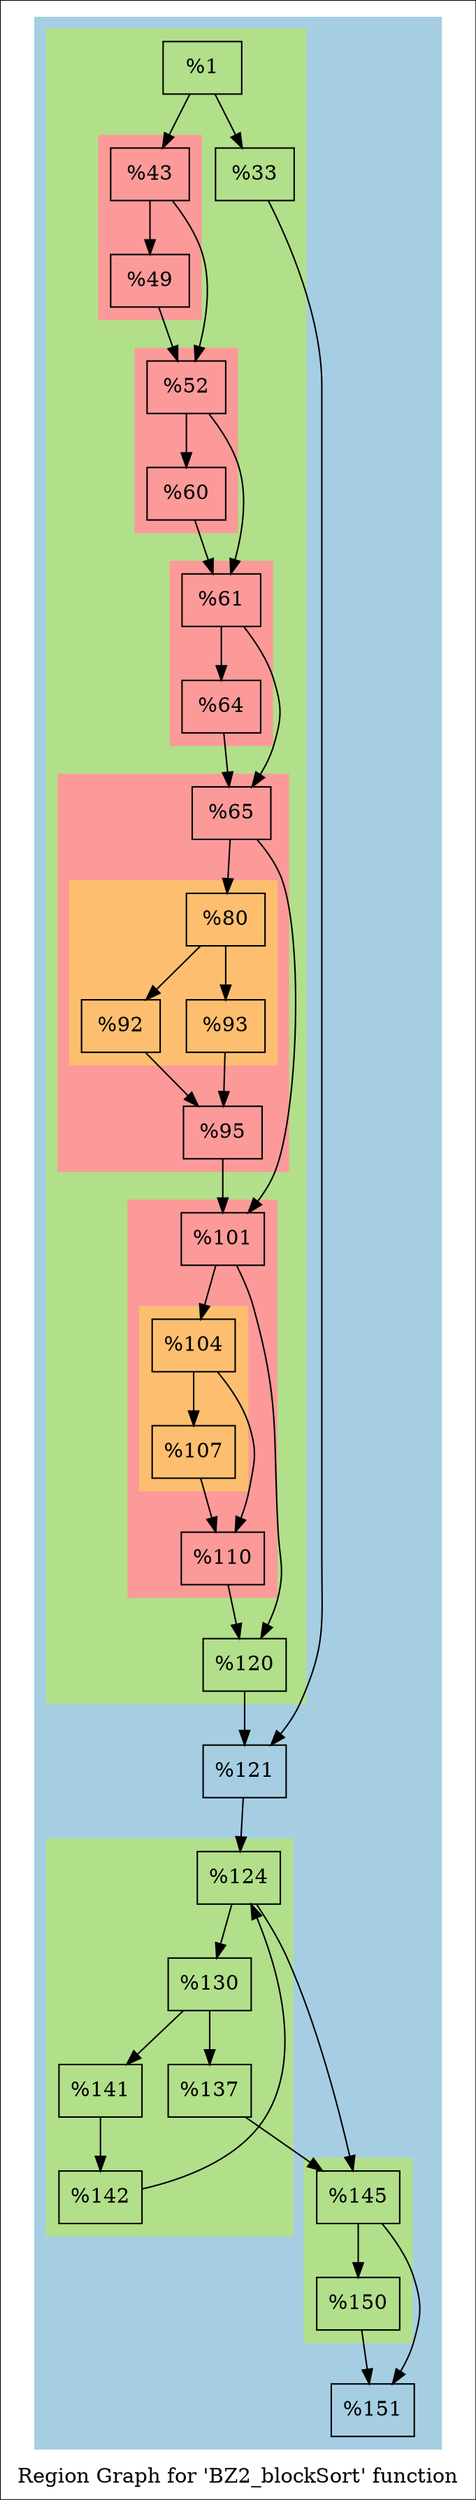 digraph "Region Graph for 'BZ2_blockSort' function" {
	label="Region Graph for 'BZ2_blockSort' function";

	Node0x11419d0 [shape=record,label="{%1}"];
	Node0x11419d0 -> Node0x137e380;
	Node0x11419d0 -> Node0x14499d0;
	Node0x137e380 [shape=record,label="{%33}"];
	Node0x137e380 -> Node0x1351ec0;
	Node0x1351ec0 [shape=record,label="{%121}"];
	Node0x1351ec0 -> Node0x1367d70;
	Node0x1367d70 [shape=record,label="{%124}"];
	Node0x1367d70 -> Node0x1429940;
	Node0x1367d70 -> Node0x1105f10;
	Node0x1429940 [shape=record,label="{%130}"];
	Node0x1429940 -> Node0x13ba240;
	Node0x1429940 -> Node0x1422e80;
	Node0x13ba240 [shape=record,label="{%137}"];
	Node0x13ba240 -> Node0x1105f10;
	Node0x1105f10 [shape=record,label="{%145}"];
	Node0x1105f10 -> Node0x13a7ab0;
	Node0x1105f10 -> Node0x144b5a0;
	Node0x13a7ab0 [shape=record,label="{%151}"];
	Node0x144b5a0 [shape=record,label="{%150}"];
	Node0x144b5a0 -> Node0x13a7ab0;
	Node0x1422e80 [shape=record,label="{%141}"];
	Node0x1422e80 -> Node0x13a9590;
	Node0x13a9590 [shape=record,label="{%142}"];
	Node0x13a9590 -> Node0x1367d70[constraint=false];
	Node0x14499d0 [shape=record,label="{%43}"];
	Node0x14499d0 -> Node0x13955f0;
	Node0x14499d0 -> Node0x1203be0;
	Node0x13955f0 [shape=record,label="{%49}"];
	Node0x13955f0 -> Node0x1203be0;
	Node0x1203be0 [shape=record,label="{%52}"];
	Node0x1203be0 -> Node0x137d0a0;
	Node0x1203be0 -> Node0x1428cf0;
	Node0x137d0a0 [shape=record,label="{%60}"];
	Node0x137d0a0 -> Node0x1428cf0;
	Node0x1428cf0 [shape=record,label="{%61}"];
	Node0x1428cf0 -> Node0x138d4c0;
	Node0x1428cf0 -> Node0x1398940;
	Node0x138d4c0 [shape=record,label="{%64}"];
	Node0x138d4c0 -> Node0x1398940;
	Node0x1398940 [shape=record,label="{%65}"];
	Node0x1398940 -> Node0x137a630;
	Node0x1398940 -> Node0x1435060;
	Node0x137a630 [shape=record,label="{%80}"];
	Node0x137a630 -> Node0x1422ba0;
	Node0x137a630 -> Node0x1435e50;
	Node0x1422ba0 [shape=record,label="{%92}"];
	Node0x1422ba0 -> Node0x1441b60;
	Node0x1441b60 [shape=record,label="{%95}"];
	Node0x1441b60 -> Node0x1435060;
	Node0x1435060 [shape=record,label="{%101}"];
	Node0x1435060 -> Node0x129a330;
	Node0x1435060 -> Node0x13a6580;
	Node0x129a330 [shape=record,label="{%104}"];
	Node0x129a330 -> Node0x138ce70;
	Node0x129a330 -> Node0x13aba60;
	Node0x138ce70 [shape=record,label="{%107}"];
	Node0x138ce70 -> Node0x13aba60;
	Node0x13aba60 [shape=record,label="{%110}"];
	Node0x13aba60 -> Node0x13a6580;
	Node0x13a6580 [shape=record,label="{%120}"];
	Node0x13a6580 -> Node0x1351ec0;
	Node0x1435e50 [shape=record,label="{%93}"];
	Node0x1435e50 -> Node0x1441b60;
	colorscheme = "paired12"
        subgraph cluster_0x145b980 {
          label = "";
          style = filled;
          color = 1
          subgraph cluster_0x1458e50 {
            label = "";
            style = filled;
            color = 3
            subgraph cluster_0x1447380 {
              label = "";
              style = filled;
              color = 5
              Node0x14499d0;
              Node0x13955f0;
            }
            subgraph cluster_0x142a630 {
              label = "";
              style = filled;
              color = 5
              Node0x1203be0;
              Node0x137d0a0;
            }
            subgraph cluster_0x142a190 {
              label = "";
              style = filled;
              color = 5
              Node0x1428cf0;
              Node0x138d4c0;
            }
            subgraph cluster_0x13bad90 {
              label = "";
              style = filled;
              color = 5
              subgraph cluster_0x14595d0 {
                label = "";
                style = filled;
                color = 7
                Node0x137a630;
                Node0x1422ba0;
                Node0x1435e50;
              }
              Node0x1398940;
              Node0x1441b60;
            }
            subgraph cluster_0x1457430 {
              label = "";
              style = filled;
              color = 5
              subgraph cluster_0x1457570 {
                label = "";
                style = filled;
                color = 7
                Node0x129a330;
                Node0x138ce70;
              }
              Node0x1435060;
              Node0x13aba60;
            }
            Node0x11419d0;
            Node0x137e380;
            Node0x13a6580;
          }
          subgraph cluster_0x1459240 {
            label = "";
            style = filled;
            color = 3
            Node0x1367d70;
            Node0x1429940;
            Node0x13ba240;
            Node0x1422e80;
            Node0x13a9590;
          }
          subgraph cluster_0x1459130 {
            label = "";
            style = filled;
            color = 3
            Node0x1105f10;
            Node0x144b5a0;
          }
          Node0x1351ec0;
          Node0x13a7ab0;
        }
}
